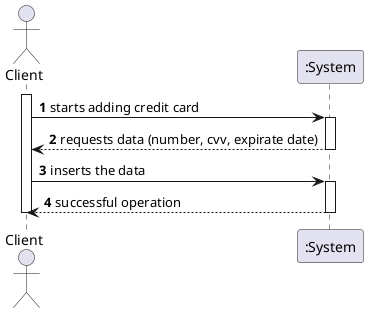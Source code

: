 @startuml
autonumber
actor "Client" as CLB

activate CLB
CLB -> ":System" : starts adding credit card
activate ":System"
":System" --> CLB : requests data (number, cvv, expirate date)
deactivate ":System"
CLB -> ":System" : inserts the data

activate ":System"
":System" --> CLB : successful operation
deactivate ":System"

deactivate CLB
@enduml
